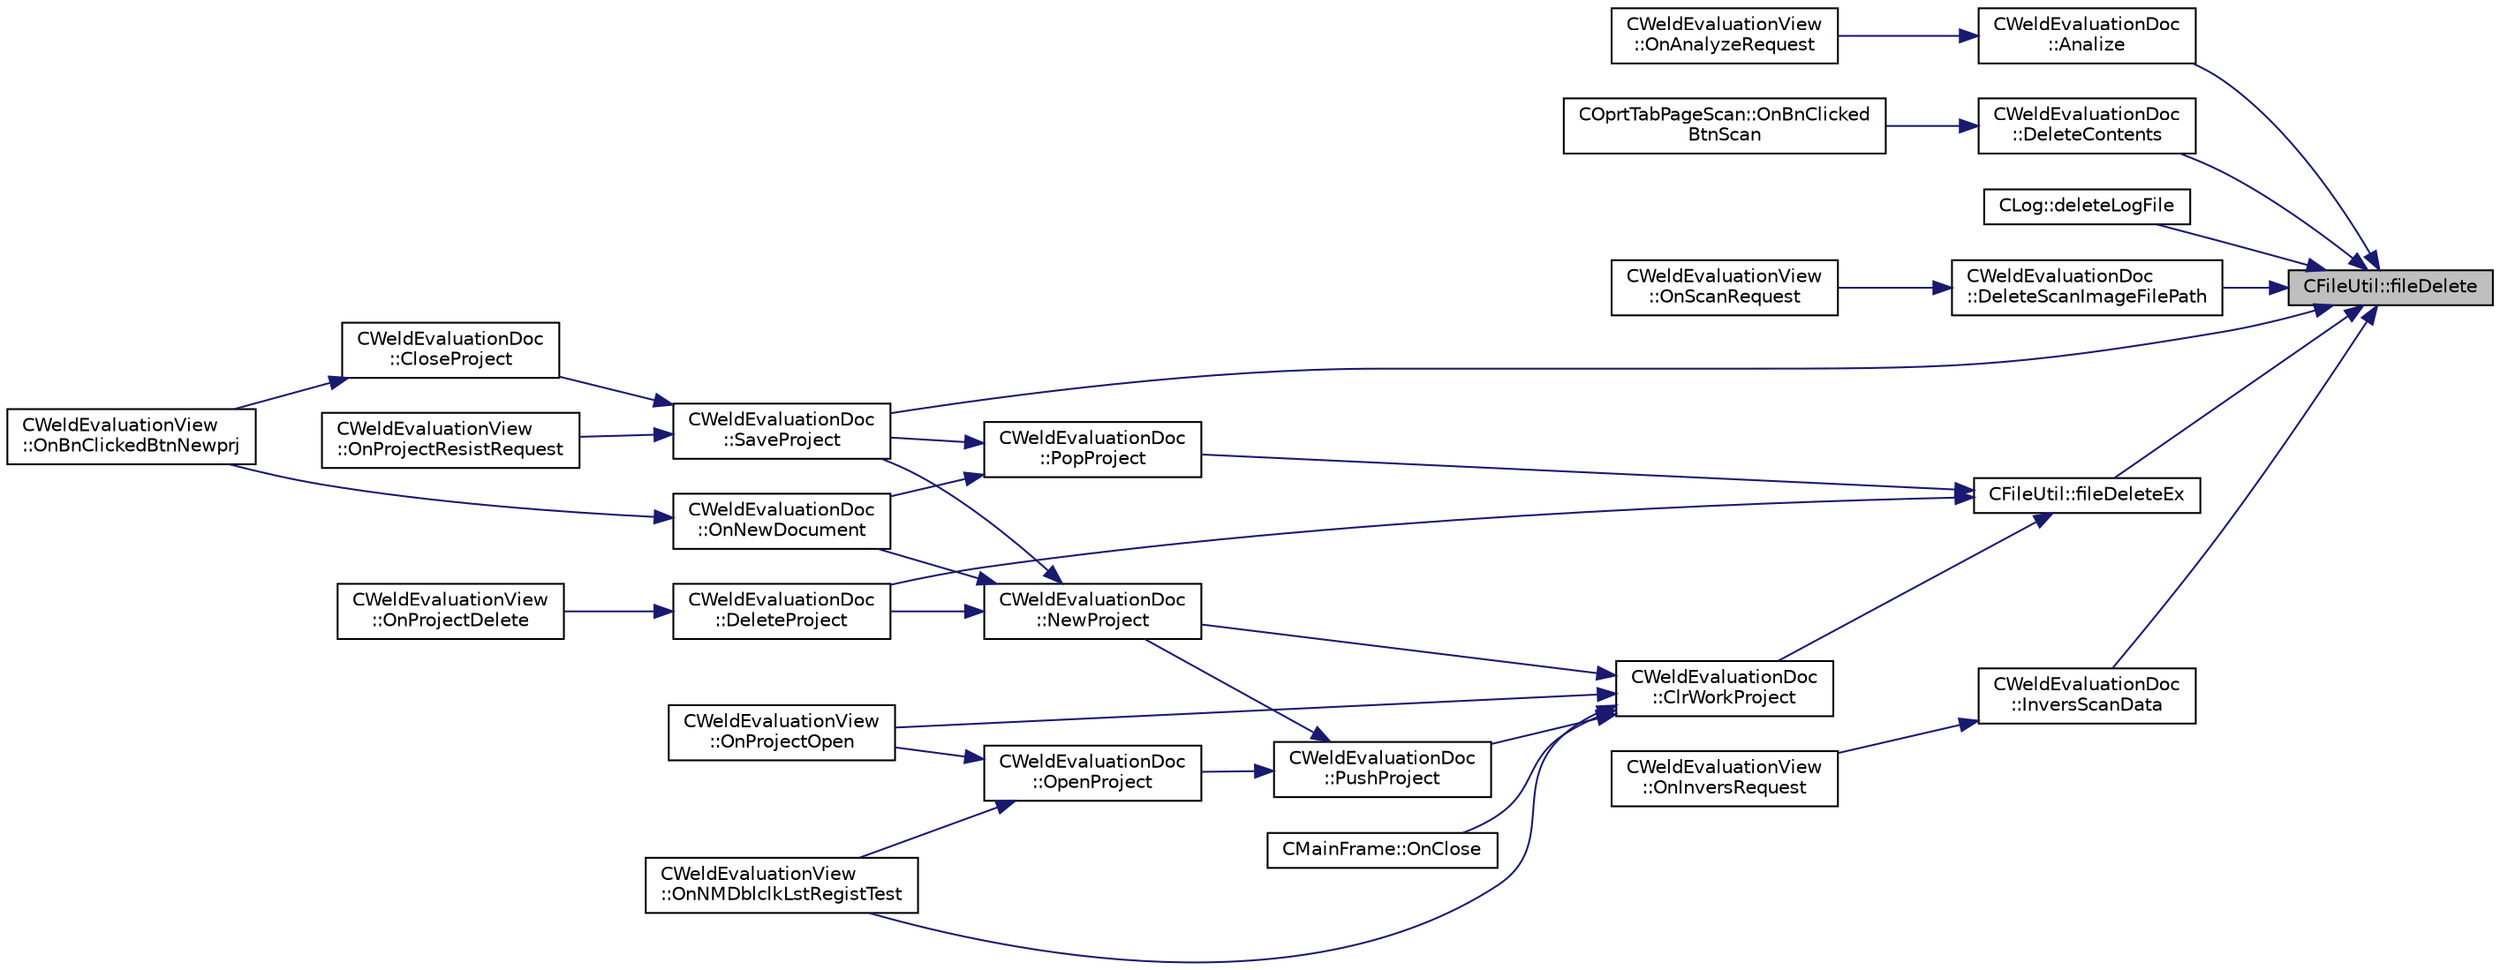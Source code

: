 digraph "CFileUtil::fileDelete"
{
 // LATEX_PDF_SIZE
  edge [fontname="Helvetica",fontsize="10",labelfontname="Helvetica",labelfontsize="10"];
  node [fontname="Helvetica",fontsize="10",shape=record];
  rankdir="RL";
  Node1 [label="CFileUtil::fileDelete",height=0.2,width=0.4,color="black", fillcolor="grey75", style="filled", fontcolor="black",tooltip="ファイルを削除する"];
  Node1 -> Node2 [dir="back",color="midnightblue",fontsize="10",style="solid",fontname="Helvetica"];
  Node2 [label="CWeldEvaluationDoc\l::Analize",height=0.2,width=0.4,color="black", fillcolor="white", style="filled",URL="$class_c_weld_evaluation_doc.html#aec529b21bcd80053e9ace596cc28ee56",tooltip="解析の実施"];
  Node2 -> Node3 [dir="back",color="midnightblue",fontsize="10",style="solid",fontname="Helvetica"];
  Node3 [label="CWeldEvaluationView\l::OnAnalyzeRequest",height=0.2,width=0.4,color="black", fillcolor="white", style="filled",URL="$class_c_weld_evaluation_view.html#a1a9fb7c6caa1412479781ba074a64dc8",tooltip="解析実施要求"];
  Node1 -> Node4 [dir="back",color="midnightblue",fontsize="10",style="solid",fontname="Helvetica"];
  Node4 [label="CWeldEvaluationDoc\l::DeleteContents",height=0.2,width=0.4,color="black", fillcolor="white", style="filled",URL="$class_c_weld_evaluation_doc.html#a21fcb772f7329ee52b9b1922b133eca0",tooltip="スキャン情報の削除"];
  Node4 -> Node5 [dir="back",color="midnightblue",fontsize="10",style="solid",fontname="Helvetica"];
  Node5 [label="COprtTabPageScan::OnBnClicked\lBtnScan",height=0.2,width=0.4,color="black", fillcolor="white", style="filled",URL="$class_c_oprt_tab_page_scan.html#a325bd4d3b6c573140e8b23f901378767",tooltip="スキャンボタン押下時処理"];
  Node1 -> Node6 [dir="back",color="midnightblue",fontsize="10",style="solid",fontname="Helvetica"];
  Node6 [label="CLog::deleteLogFile",height=0.2,width=0.4,color="black", fillcolor="white", style="filled",URL="$class_c_log.html#ab71eadeaabab3775e02b9abaabc92564",tooltip="ログファイル削除"];
  Node1 -> Node7 [dir="back",color="midnightblue",fontsize="10",style="solid",fontname="Helvetica"];
  Node7 [label="CWeldEvaluationDoc\l::DeleteScanImageFilePath",height=0.2,width=0.4,color="black", fillcolor="white", style="filled",URL="$class_c_weld_evaluation_doc.html#a29debf651a4b6231f958f33e1769262f",tooltip="スキャンデータイメージの削除"];
  Node7 -> Node8 [dir="back",color="midnightblue",fontsize="10",style="solid",fontname="Helvetica"];
  Node8 [label="CWeldEvaluationView\l::OnScanRequest",height=0.2,width=0.4,color="black", fillcolor="white", style="filled",URL="$class_c_weld_evaluation_view.html#a9384bbeab5745f5806acd59d1e1fb84c",tooltip="スキャンの要求"];
  Node1 -> Node9 [dir="back",color="midnightblue",fontsize="10",style="solid",fontname="Helvetica"];
  Node9 [label="CFileUtil::fileDeleteEx",height=0.2,width=0.4,color="black", fillcolor="white", style="filled",URL="$class_c_file_util.html#a1a5b66b44b29a8777c94cf89f960323d",tooltip="ファイルを削除する（ディレクトリを含むリーカーシブル削除）"];
  Node9 -> Node10 [dir="back",color="midnightblue",fontsize="10",style="solid",fontname="Helvetica"];
  Node10 [label="CWeldEvaluationDoc\l::ClrWorkProject",height=0.2,width=0.4,color="black", fillcolor="white", style="filled",URL="$class_c_weld_evaluation_doc.html#a66c4a406f8a43359ced44c21e974cb90",tooltip="ワークプロジェクトの削除"];
  Node10 -> Node11 [dir="back",color="midnightblue",fontsize="10",style="solid",fontname="Helvetica"];
  Node11 [label="CWeldEvaluationDoc\l::NewProject",height=0.2,width=0.4,color="black", fillcolor="white", style="filled",URL="$class_c_weld_evaluation_doc.html#a0aec3875f86f89c63daf5161cfded60d",tooltip="新規プロジェクトの構築"];
  Node11 -> Node12 [dir="back",color="midnightblue",fontsize="10",style="solid",fontname="Helvetica"];
  Node12 [label="CWeldEvaluationDoc\l::DeleteProject",height=0.2,width=0.4,color="black", fillcolor="white", style="filled",URL="$class_c_weld_evaluation_doc.html#acceb13e1dba62f59383094194ecf9774",tooltip="プロジェクトの削除"];
  Node12 -> Node13 [dir="back",color="midnightblue",fontsize="10",style="solid",fontname="Helvetica"];
  Node13 [label="CWeldEvaluationView\l::OnProjectDelete",height=0.2,width=0.4,color="black", fillcolor="white", style="filled",URL="$class_c_weld_evaluation_view.html#a1c8f728724d0615945c96bc74bf24e76",tooltip="プロジェクト削除"];
  Node11 -> Node14 [dir="back",color="midnightblue",fontsize="10",style="solid",fontname="Helvetica"];
  Node14 [label="CWeldEvaluationDoc\l::OnNewDocument",height=0.2,width=0.4,color="black", fillcolor="white", style="filled",URL="$class_c_weld_evaluation_doc.html#a2e500461803db9361e0e0c86bc549547",tooltip="新規プロジェクト作成"];
  Node14 -> Node15 [dir="back",color="midnightblue",fontsize="10",style="solid",fontname="Helvetica"];
  Node15 [label="CWeldEvaluationView\l::OnBnClickedBtnNewprj",height=0.2,width=0.4,color="black", fillcolor="white", style="filled",URL="$class_c_weld_evaluation_view.html#ae37e8e96f656ee1e5ac50c77258dcd91",tooltip="「新規検査」ボタン押下時処理"];
  Node11 -> Node16 [dir="back",color="midnightblue",fontsize="10",style="solid",fontname="Helvetica"];
  Node16 [label="CWeldEvaluationDoc\l::SaveProject",height=0.2,width=0.4,color="black", fillcolor="white", style="filled",URL="$class_c_weld_evaluation_doc.html#a92d375305f80e0626001ab1b3c8d75a0",tooltip="プロジェクトの保存"];
  Node16 -> Node17 [dir="back",color="midnightblue",fontsize="10",style="solid",fontname="Helvetica"];
  Node17 [label="CWeldEvaluationDoc\l::CloseProject",height=0.2,width=0.4,color="black", fillcolor="white", style="filled",URL="$class_c_weld_evaluation_doc.html#a848f1a59f54ec2dccf6b874e3371c0a8",tooltip="プロジェクトの終了"];
  Node17 -> Node15 [dir="back",color="midnightblue",fontsize="10",style="solid",fontname="Helvetica"];
  Node16 -> Node18 [dir="back",color="midnightblue",fontsize="10",style="solid",fontname="Helvetica"];
  Node18 [label="CWeldEvaluationView\l::OnProjectResistRequest",height=0.2,width=0.4,color="black", fillcolor="white", style="filled",URL="$class_c_weld_evaluation_view.html#ab8be50e0c7eeb845227827a2c0e99342",tooltip="プロジェクトの更新要求"];
  Node10 -> Node19 [dir="back",color="midnightblue",fontsize="10",style="solid",fontname="Helvetica"];
  Node19 [label="CMainFrame::OnClose",height=0.2,width=0.4,color="black", fillcolor="white", style="filled",URL="$class_c_main_frame.html#a1d2d2b0b5a12fa591dcbf41ec0368cc9",tooltip="クローズ処理"];
  Node10 -> Node20 [dir="back",color="midnightblue",fontsize="10",style="solid",fontname="Helvetica"];
  Node20 [label="CWeldEvaluationView\l::OnNMDblclkLstRegistTest",height=0.2,width=0.4,color="black", fillcolor="white", style="filled",URL="$class_c_weld_evaluation_view.html#a407de32087c90c2e33915da88a6cc911",tooltip="登録済み検査選択時処理"];
  Node10 -> Node21 [dir="back",color="midnightblue",fontsize="10",style="solid",fontname="Helvetica"];
  Node21 [label="CWeldEvaluationView\l::OnProjectOpen",height=0.2,width=0.4,color="black", fillcolor="white", style="filled",URL="$class_c_weld_evaluation_view.html#a78595107782d434cd4840b1c98585867",tooltip="プロジェクトのオープン"];
  Node10 -> Node22 [dir="back",color="midnightblue",fontsize="10",style="solid",fontname="Helvetica"];
  Node22 [label="CWeldEvaluationDoc\l::PushProject",height=0.2,width=0.4,color="black", fillcolor="white", style="filled",URL="$class_c_weld_evaluation_doc.html#a051b247732fab46470782bf66c3cf332",tooltip="プロジェクトをワークへ移動"];
  Node22 -> Node11 [dir="back",color="midnightblue",fontsize="10",style="solid",fontname="Helvetica"];
  Node22 -> Node23 [dir="back",color="midnightblue",fontsize="10",style="solid",fontname="Helvetica"];
  Node23 [label="CWeldEvaluationDoc\l::OpenProject",height=0.2,width=0.4,color="black", fillcolor="white", style="filled",URL="$class_c_weld_evaluation_doc.html#abd81887407c6ef8abfb6beed49309aab",tooltip="既存プロジェクトのオープン"];
  Node23 -> Node20 [dir="back",color="midnightblue",fontsize="10",style="solid",fontname="Helvetica"];
  Node23 -> Node21 [dir="back",color="midnightblue",fontsize="10",style="solid",fontname="Helvetica"];
  Node9 -> Node12 [dir="back",color="midnightblue",fontsize="10",style="solid",fontname="Helvetica"];
  Node9 -> Node24 [dir="back",color="midnightblue",fontsize="10",style="solid",fontname="Helvetica"];
  Node24 [label="CWeldEvaluationDoc\l::PopProject",height=0.2,width=0.4,color="black", fillcolor="white", style="filled",URL="$class_c_weld_evaluation_doc.html#ad97fb1fff98c1ec282fed06254c44e4f",tooltip="ワークからプロジェクトへ移動"];
  Node24 -> Node14 [dir="back",color="midnightblue",fontsize="10",style="solid",fontname="Helvetica"];
  Node24 -> Node16 [dir="back",color="midnightblue",fontsize="10",style="solid",fontname="Helvetica"];
  Node1 -> Node25 [dir="back",color="midnightblue",fontsize="10",style="solid",fontname="Helvetica"];
  Node25 [label="CWeldEvaluationDoc\l::InversScanData",height=0.2,width=0.4,color="black", fillcolor="white", style="filled",URL="$class_c_weld_evaluation_doc.html#a7b5e52d33a0ce7e1fd3e55d6558c553e",tooltip="スキャンデータの上下反転"];
  Node25 -> Node26 [dir="back",color="midnightblue",fontsize="10",style="solid",fontname="Helvetica"];
  Node26 [label="CWeldEvaluationView\l::OnInversRequest",height=0.2,width=0.4,color="black", fillcolor="white", style="filled",URL="$class_c_weld_evaluation_view.html#a64432e2c0e21d161465fb28eb9e71594",tooltip="データ反転の要求"];
  Node1 -> Node16 [dir="back",color="midnightblue",fontsize="10",style="solid",fontname="Helvetica"];
}
